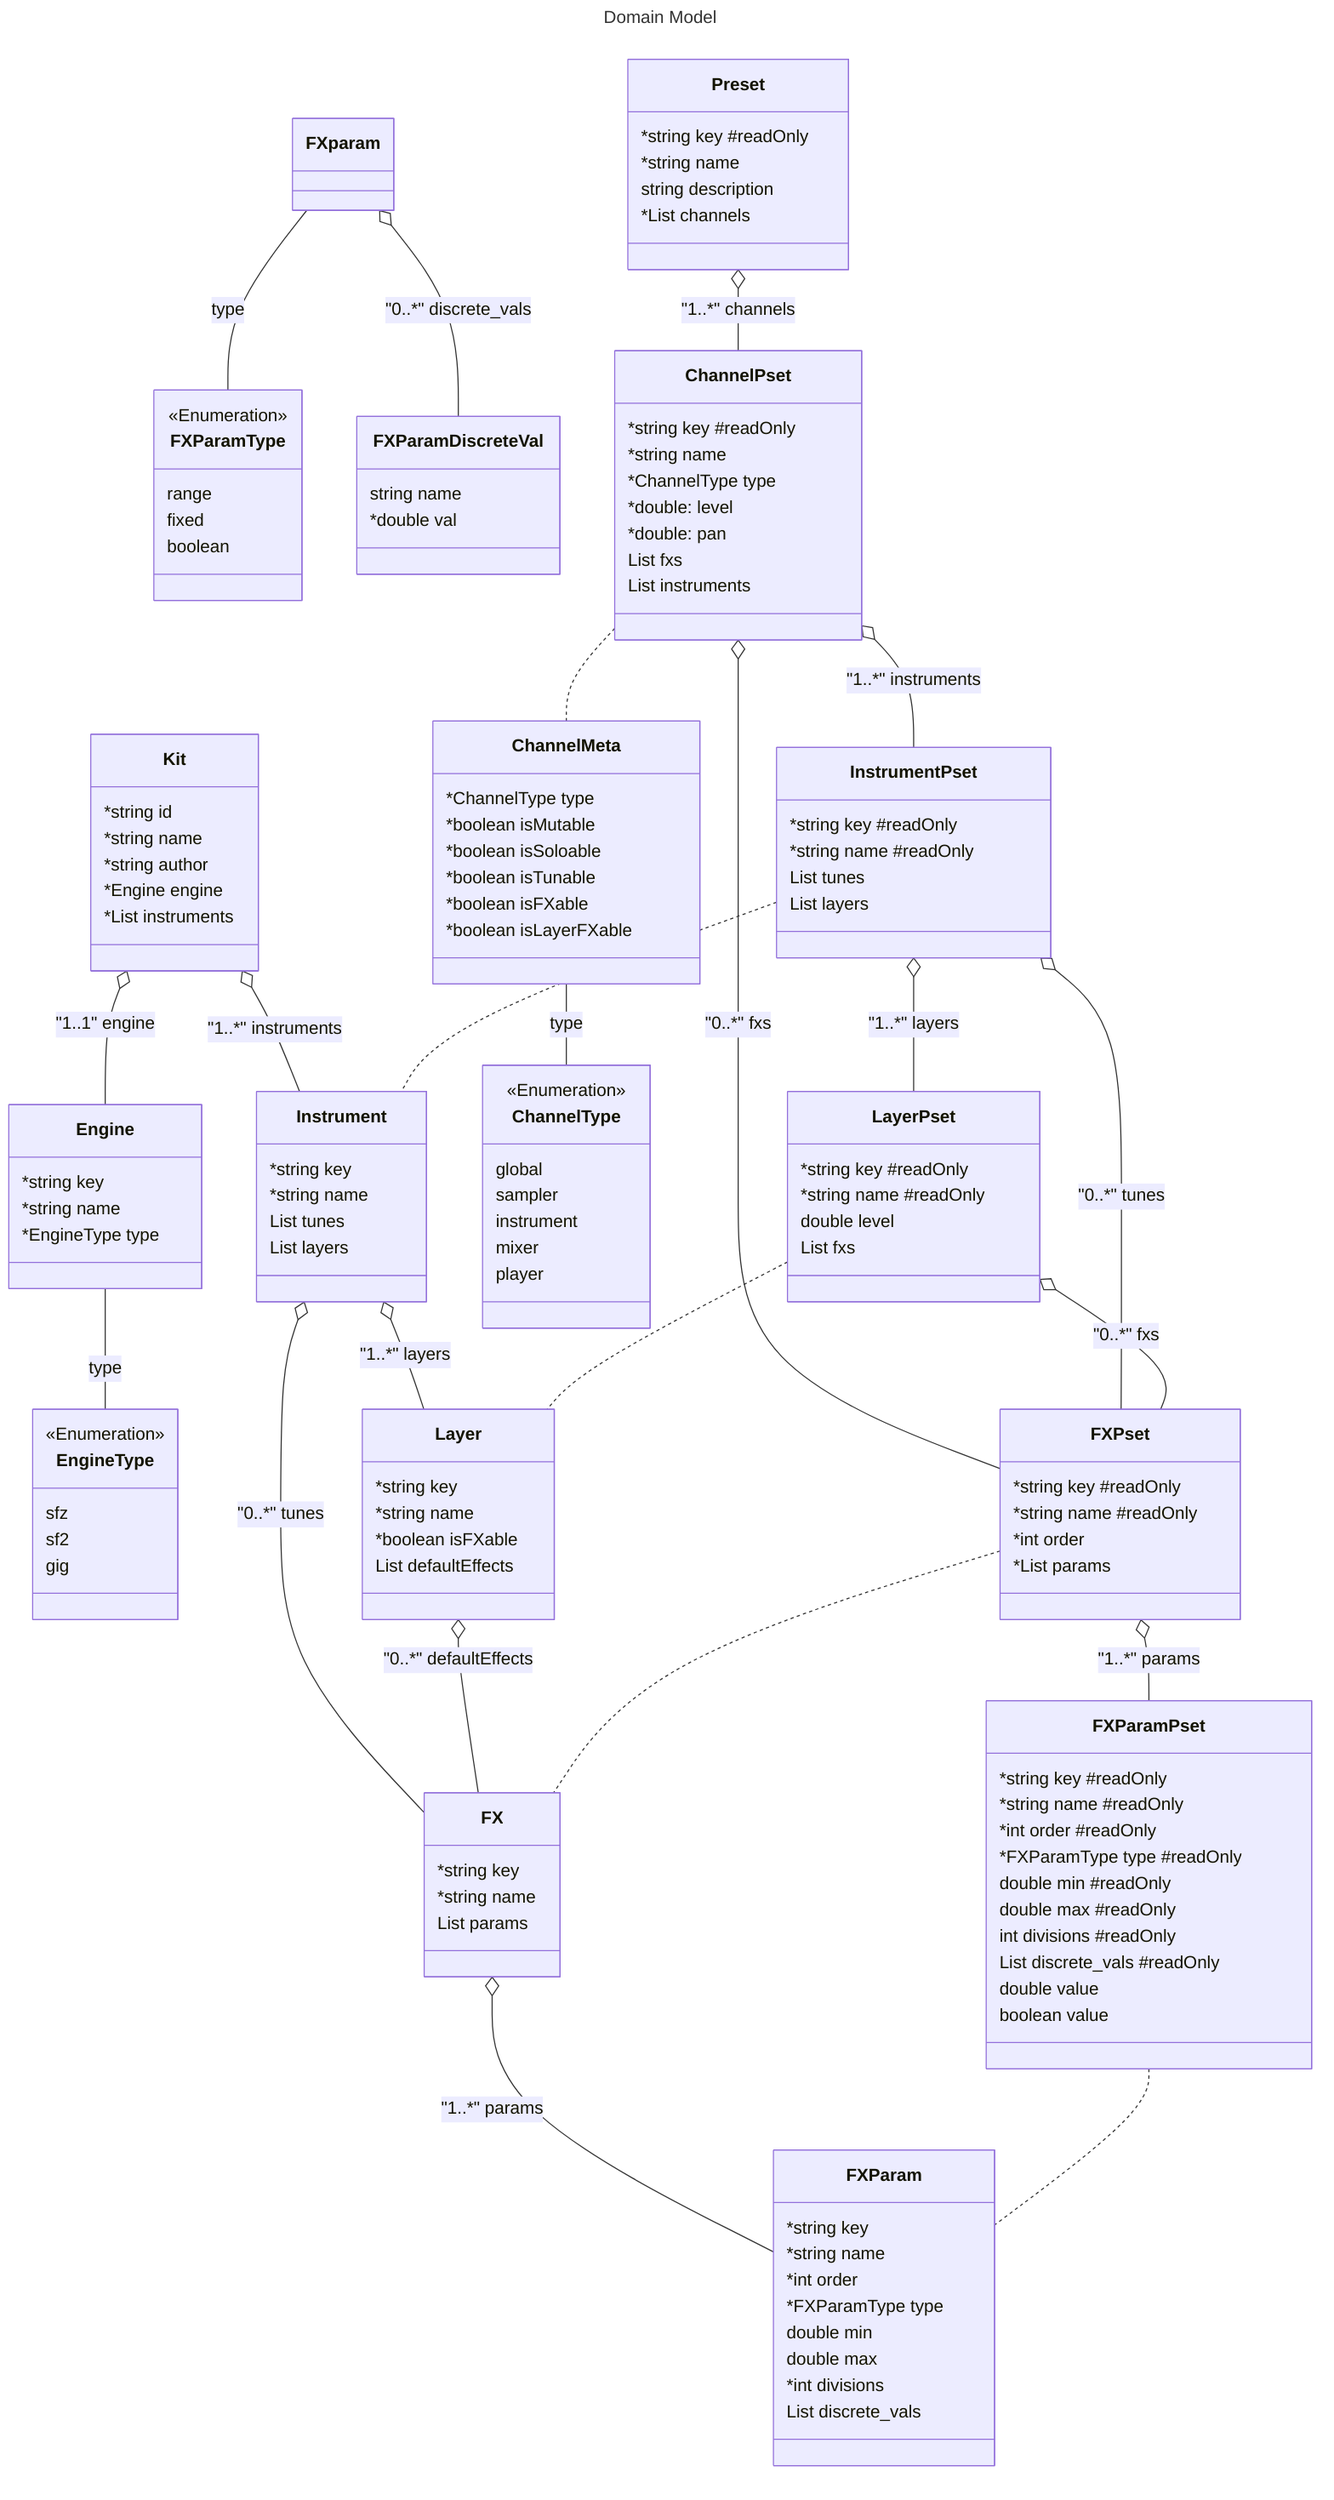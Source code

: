 ---
title: Domain Model
---
classDiagram
direction TB

class Kit {
  *string id
  *string name
  *string author
  *Engine engine
  *List<Instrument> instruments
}

Kit o-- Instrument : "1..*" instruments
Kit o-- Engine : "1..1" engine

class Engine {
  *string key
  *string name
  *EngineType type
}

Engine -- EngineType : type

class EngineType {
  <<Enumeration>>
  sfz
  sf2
  gig
}

class Instrument {
  *string key
  *string name
  List<FX> tunes
  List<Layer> layers
}

Instrument o-- Layer : "1..*" layers
Instrument o-- FX : "0..*" tunes

class Layer {
  *string key
  *string name
  *boolean isFXable
  List<FX> defaultEffects
}

Layer o-- FX : "0..*" defaultEffects

class FX {
  *string key
  *string name
  List<FXParam> params
}

FX o-- FXParam : "1..*" params

class FXParam {
  *string key
  *string name
  *int order
  *FXParamType type
  double min
  double max
  *int divisions
  List<FXParamDiscreteVal> discrete_vals
}

FXparam -- FXParamType : type
FXparam o-- FXParamDiscreteVal : "0..*" discrete_vals

class FXParamType {
<<Enumeration>>
  range
  fixed
  boolean
}

class FXParamDiscreteVal {
  string name
  *double val
}


class ChannelMeta {
  *ChannelType type
  *boolean isMutable
  *boolean isSoloable
  *boolean isTunable
  *boolean isFXable
  *boolean isLayerFXable
}

ChannelMeta -- ChannelType : type

class ChannelType {
<<Enumeration>>
  global
  sampler
  instrument
  mixer
  player
}


class Preset {
  *string key #readOnly
  *string name
  string description
  *List<ChannelPset> channels
}
Preset o-- ChannelPset : "1..*" channels

class ChannelPset {
  *string key #readOnly
  *string name
  *ChannelType type
  *double: level
  *double: pan 
  List<FXPset> fxs
  List<InstrumentPset> instruments
}
ChannelPset .. ChannelMeta
ChannelPset o-- InstrumentPset : "1..*" instruments
ChannelPset o-- FXPset : "0..*" fxs

class InstrumentPset {
  *string key #readOnly
  *string name #readOnly
  List<FXPset> tunes
  List<LayerPset> layers
}
InstrumentPset .. Instrument
InstrumentPset o-- LayerPset : "1..*" layers 
InstrumentPset o-- FXPset : "0..*" tunes

%% if level is null, then layer inherite channel level
class LayerPset {
  *string key #readOnly
  *string name #readOnly
  double level
  List<FXPset> fxs
}
LayerPset .. Layer
LayerPset o-- FXPset : "0..*" fxs

class FXPset {
  *string key #readOnly
  *string name #readOnly
  *int order
  *List<FXParamPset> params
}
FXPset o-- FXParamPset : "1..*" params
FXPset .. FX

class FXParamPset {
  *string key #readOnly
  *string name #readOnly
  *int order #readOnly
  *FXParamType type #readOnly
  double min #readOnly
  double max #readOnly
  int divisions #readOnly
  List<FXParamDiscreteVal> discrete_vals #readOnly
  double value
  boolean value
}

FXParamPset .. FXParam
